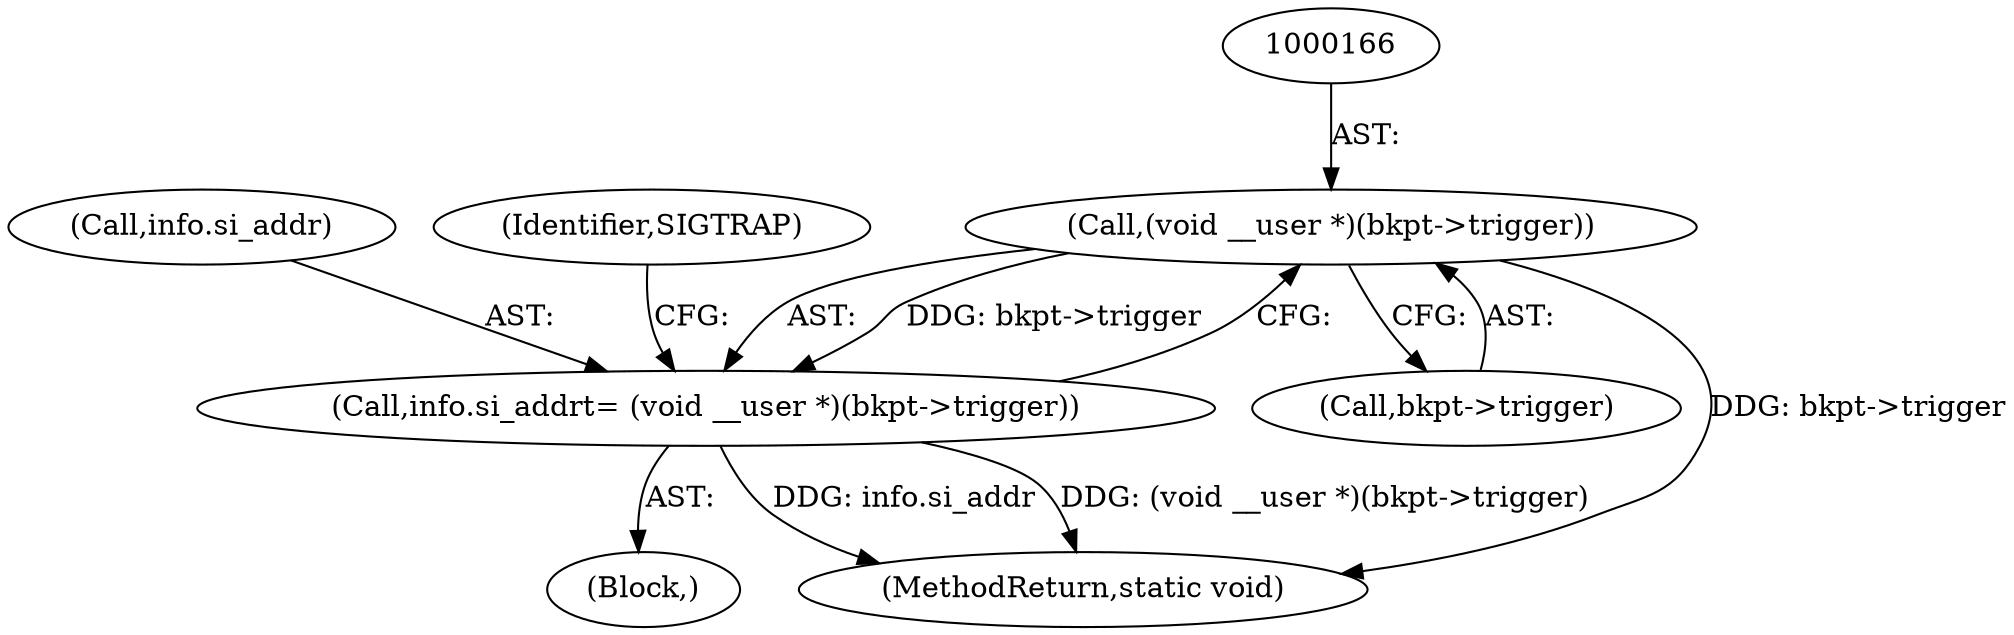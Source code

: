 digraph "0_linux_a8b0ca17b80e92faab46ee7179ba9e99ccb61233_4@pointer" {
"1000165" [label="(Call,(void __user *)(bkpt->trigger))"];
"1000161" [label="(Call,info.si_addr\t= (void __user *)(bkpt->trigger))"];
"1000161" [label="(Call,info.si_addr\t= (void __user *)(bkpt->trigger))"];
"1000162" [label="(Call,info.si_addr)"];
"1000167" [label="(Call,bkpt->trigger)"];
"1000104" [label="(Block,)"];
"1000171" [label="(Identifier,SIGTRAP)"];
"1000175" [label="(MethodReturn,static void)"];
"1000165" [label="(Call,(void __user *)(bkpt->trigger))"];
"1000165" -> "1000161"  [label="AST: "];
"1000165" -> "1000167"  [label="CFG: "];
"1000166" -> "1000165"  [label="AST: "];
"1000167" -> "1000165"  [label="AST: "];
"1000161" -> "1000165"  [label="CFG: "];
"1000165" -> "1000175"  [label="DDG: bkpt->trigger"];
"1000165" -> "1000161"  [label="DDG: bkpt->trigger"];
"1000161" -> "1000104"  [label="AST: "];
"1000162" -> "1000161"  [label="AST: "];
"1000171" -> "1000161"  [label="CFG: "];
"1000161" -> "1000175"  [label="DDG: info.si_addr"];
"1000161" -> "1000175"  [label="DDG: (void __user *)(bkpt->trigger)"];
}
